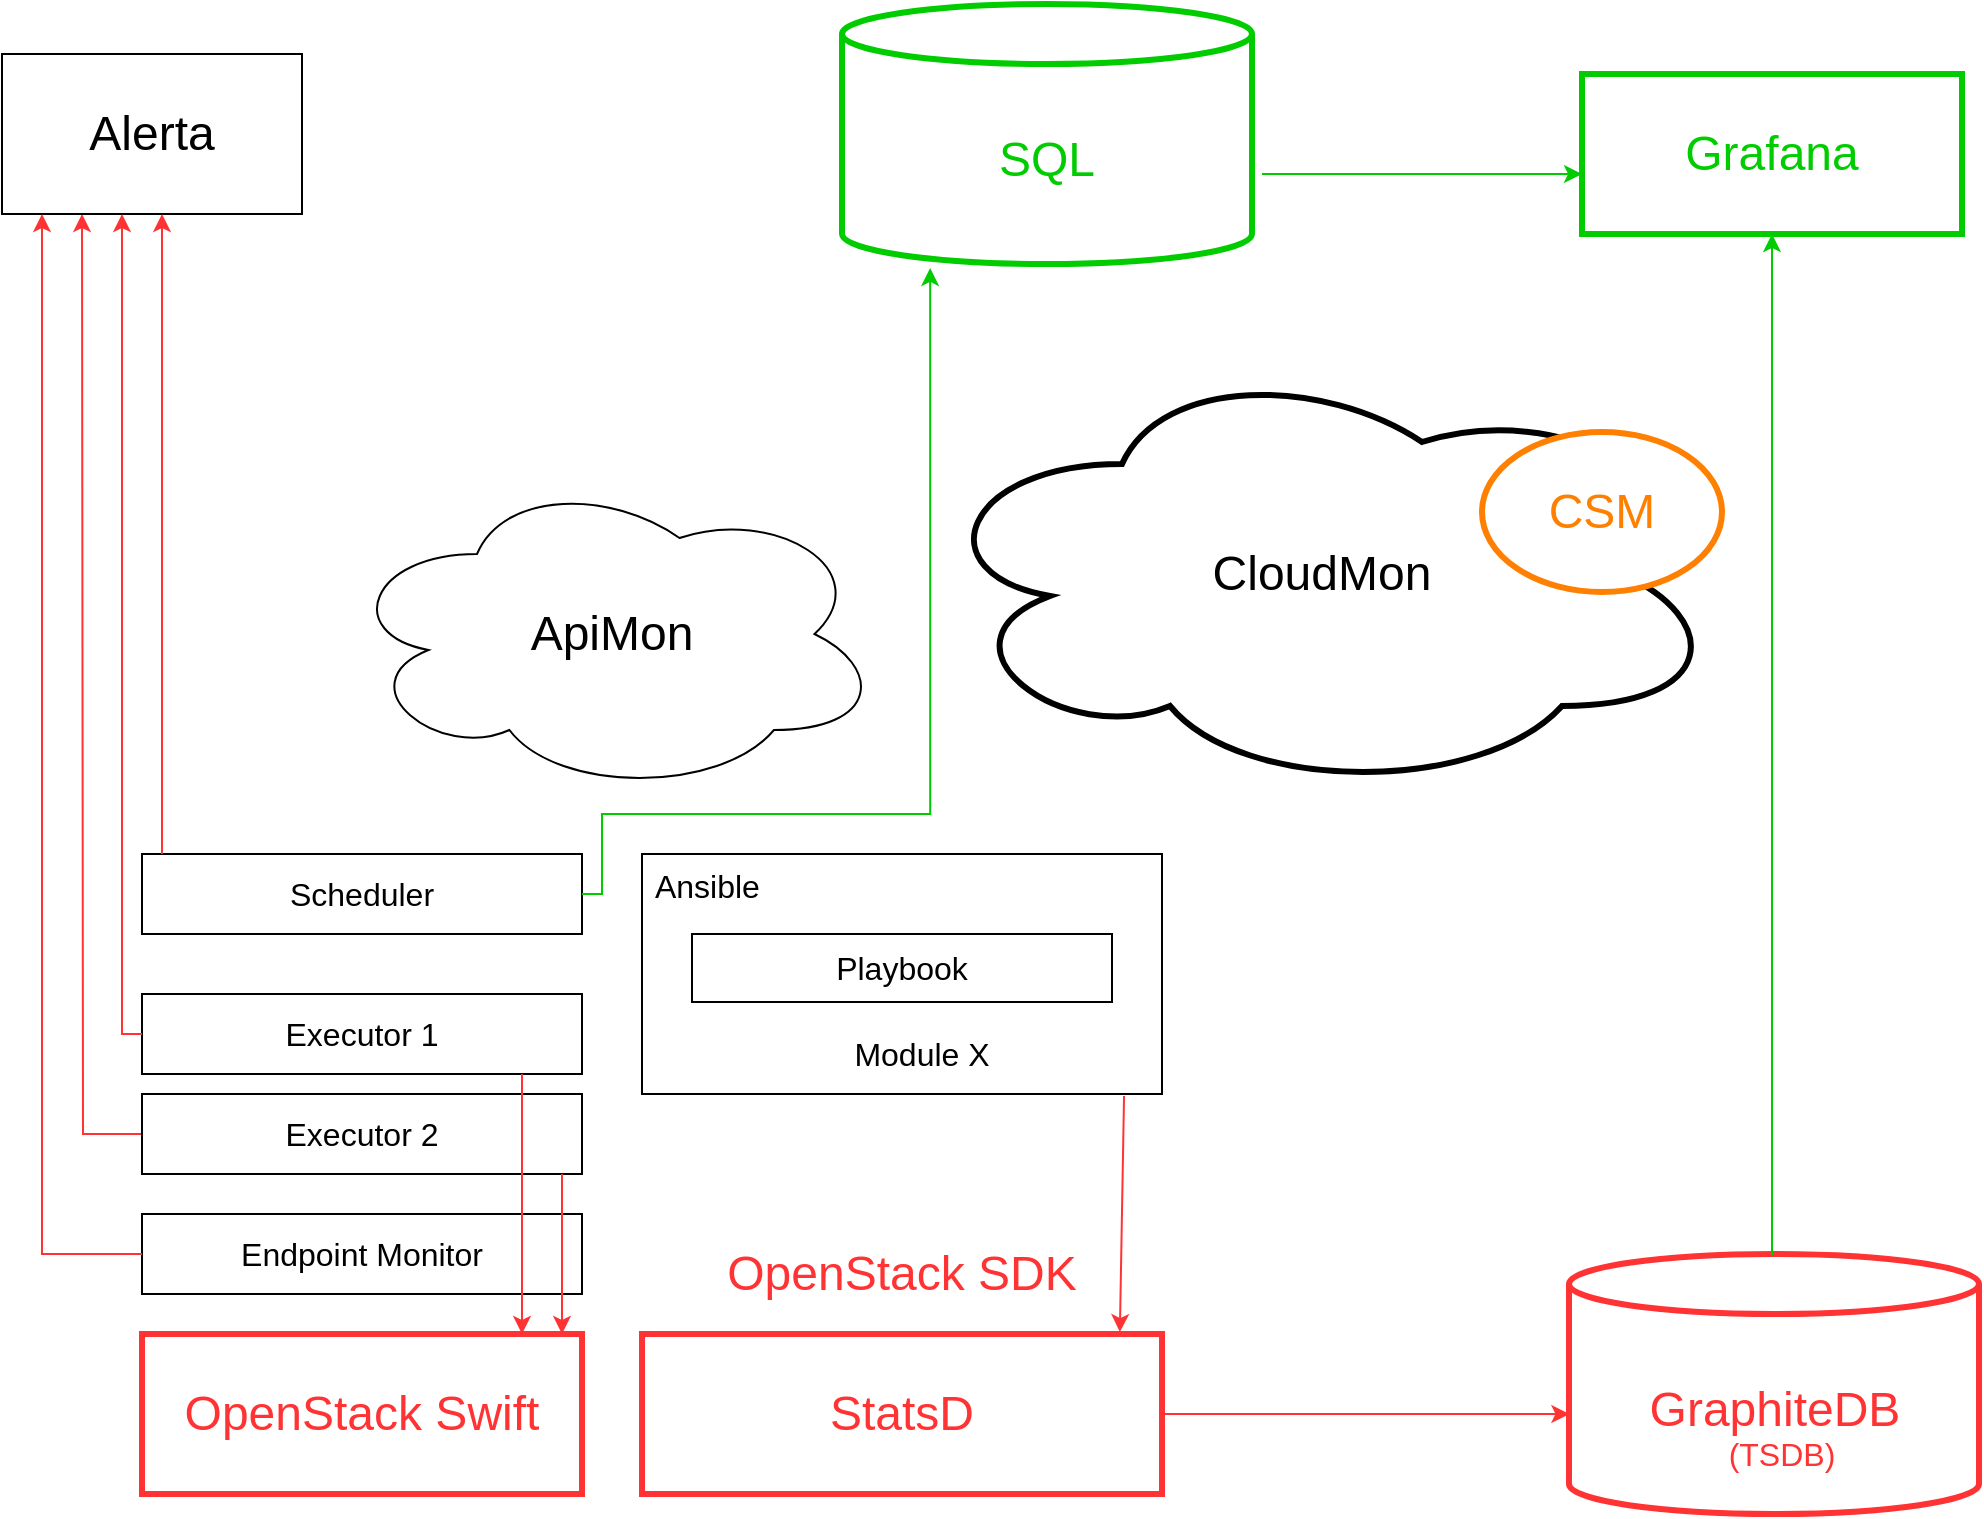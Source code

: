 <mxfile version="20.3.1" type="device"><diagram id="xYN5MKw-poN-4Cw6dRL-" name="Page-1"><mxGraphModel dx="1325" dy="986" grid="1" gridSize="10" guides="1" tooltips="1" connect="1" arrows="1" fold="1" page="1" pageScale="1" pageWidth="1169" pageHeight="827" math="0" shadow="0"><root><mxCell id="0"/><mxCell id="1" parent="0"/><mxCell id="W-yXt03a_r_MKzFxkxB4-1" value="&lt;font style=&quot;font-size: 16px;&quot;&gt;Scheduler&lt;/font&gt;" style="rounded=0;whiteSpace=wrap;html=1;" vertex="1" parent="1"><mxGeometry x="150" y="461" width="220" height="40" as="geometry"/></mxCell><mxCell id="W-yXt03a_r_MKzFxkxB4-2" value="&lt;font style=&quot;font-size: 16px;&quot;&gt;Executor 1&lt;/font&gt;" style="rounded=0;whiteSpace=wrap;html=1;" vertex="1" parent="1"><mxGeometry x="150" y="531" width="220" height="40" as="geometry"/></mxCell><mxCell id="W-yXt03a_r_MKzFxkxB4-42" style="edgeStyle=orthogonalEdgeStyle;rounded=0;orthogonalLoop=1;jettySize=auto;html=1;strokeColor=#FF3333;fontSize=24;fontColor=#000000;" edge="1" parent="1" source="W-yXt03a_r_MKzFxkxB4-3"><mxGeometry relative="1" as="geometry"><mxPoint x="120" y="141" as="targetPoint"/></mxGeometry></mxCell><mxCell id="W-yXt03a_r_MKzFxkxB4-3" value="&lt;font style=&quot;font-size: 16px;&quot;&gt;Executor 2&lt;br&gt;&lt;/font&gt;" style="rounded=0;whiteSpace=wrap;html=1;" vertex="1" parent="1"><mxGeometry x="150" y="581" width="220" height="40" as="geometry"/></mxCell><mxCell id="W-yXt03a_r_MKzFxkxB4-10" value="&lt;font style=&quot;font-size: 16px;&quot;&gt;Endpoint Monitor&lt;/font&gt;" style="rounded=0;whiteSpace=wrap;html=1;" vertex="1" parent="1"><mxGeometry x="150" y="641" width="220" height="40" as="geometry"/></mxCell><mxCell id="W-yXt03a_r_MKzFxkxB4-11" value="&lt;font style=&quot;font-size: 24px;&quot;&gt;Alerta&lt;/font&gt;" style="rounded=0;whiteSpace=wrap;html=1;fontSize=16;" vertex="1" parent="1"><mxGeometry x="80" y="61" width="150" height="80" as="geometry"/></mxCell><mxCell id="W-yXt03a_r_MKzFxkxB4-12" value="&lt;div style=&quot;&quot; align=&quot;left&quot;&gt;&amp;nbsp;&lt;font style=&quot;font-size: 16px;&quot;&gt;Ansible&lt;/font&gt;&lt;/div&gt;" style="rounded=0;whiteSpace=wrap;html=1;fontSize=16;align=left;verticalAlign=top;" vertex="1" parent="1"><mxGeometry x="400" y="461" width="260" height="120" as="geometry"/></mxCell><mxCell id="W-yXt03a_r_MKzFxkxB4-13" value="&lt;div&gt;&lt;font color=&quot;#FF3333&quot;&gt;OpenStack Swift&lt;/font&gt;&lt;/div&gt;" style="rounded=0;whiteSpace=wrap;html=1;fontSize=24;fillColor=none;strokeColor=#FF3333;strokeWidth=3;" vertex="1" parent="1"><mxGeometry x="150" y="701" width="220" height="80" as="geometry"/></mxCell><mxCell id="W-yXt03a_r_MKzFxkxB4-14" value="&lt;div&gt;Playbook&lt;/div&gt;" style="rounded=0;whiteSpace=wrap;html=1;strokeColor=#000000;strokeWidth=1;fontSize=16;fontColor=#000000;fillColor=none;" vertex="1" parent="1"><mxGeometry x="425" y="501" width="210" height="34" as="geometry"/></mxCell><mxCell id="W-yXt03a_r_MKzFxkxB4-15" value="Module X" style="rounded=0;whiteSpace=wrap;html=1;strokeColor=none;strokeWidth=1;fontSize=16;fontColor=#000000;fillColor=none;" vertex="1" parent="1"><mxGeometry x="445" y="541" width="190" height="40" as="geometry"/></mxCell><mxCell id="W-yXt03a_r_MKzFxkxB4-16" value="&lt;font style=&quot;font-size: 24px;&quot;&gt;ApiMon&lt;/font&gt;" style="ellipse;shape=cloud;whiteSpace=wrap;html=1;strokeColor=#000000;strokeWidth=1;fontSize=16;fontColor=#000000;fillColor=none;" vertex="1" parent="1"><mxGeometry x="250" y="271" width="270" height="160" as="geometry"/></mxCell><mxCell id="W-yXt03a_r_MKzFxkxB4-17" value="SQL" style="shape=cylinder3;whiteSpace=wrap;html=1;boundedLbl=1;backgroundOutline=1;size=15;strokeColor=#00CC00;strokeWidth=3;fontSize=24;fontColor=#00CC00;fillColor=none;" vertex="1" parent="1"><mxGeometry x="500" y="36" width="205" height="130" as="geometry"/></mxCell><mxCell id="W-yXt03a_r_MKzFxkxB4-19" value="&lt;div&gt;StatsD&lt;/div&gt;" style="rounded=0;whiteSpace=wrap;html=1;strokeColor=#FF3333;strokeWidth=3;fontSize=24;fontColor=#FF3333;fillColor=none;" vertex="1" parent="1"><mxGeometry x="400" y="701" width="260" height="80" as="geometry"/></mxCell><mxCell id="W-yXt03a_r_MKzFxkxB4-20" value="&lt;div&gt;Grafana&lt;/div&gt;" style="rounded=0;whiteSpace=wrap;html=1;strokeColor=#00CC00;strokeWidth=3;fontSize=24;fontColor=#00CC00;fillColor=none;" vertex="1" parent="1"><mxGeometry x="870" y="71" width="190" height="80" as="geometry"/></mxCell><mxCell id="W-yXt03a_r_MKzFxkxB4-21" value="&lt;font color=&quot;#FF3333&quot;&gt;GraphiteDB&lt;br&gt;&lt;/font&gt;" style="shape=cylinder3;whiteSpace=wrap;html=1;boundedLbl=1;backgroundOutline=1;size=15;strokeColor=#FF3333;strokeWidth=3;fontSize=24;fontColor=#000000;fillColor=none;" vertex="1" parent="1"><mxGeometry x="863.5" y="661" width="205" height="130" as="geometry"/></mxCell><mxCell id="W-yXt03a_r_MKzFxkxB4-22" value="&lt;font style=&quot;font-size: 16px;&quot;&gt;(TSDB)&lt;/font&gt;" style="rounded=0;whiteSpace=wrap;html=1;strokeColor=none;strokeWidth=1;fontSize=19;fontColor=#FF3333;fillColor=none;" vertex="1" parent="1"><mxGeometry x="910" y="731" width="120" height="60" as="geometry"/></mxCell><mxCell id="W-yXt03a_r_MKzFxkxB4-24" value="&lt;font style=&quot;font-size: 24px;&quot;&gt;OpenStack SDK&lt;/font&gt;" style="rounded=0;whiteSpace=wrap;html=1;strokeColor=none;strokeWidth=3;fontSize=16;fontColor=#FF3333;fillColor=none;" vertex="1" parent="1"><mxGeometry x="425" y="641" width="210" height="60" as="geometry"/></mxCell><mxCell id="W-yXt03a_r_MKzFxkxB4-25" value="CloudMon" style="ellipse;shape=cloud;whiteSpace=wrap;html=1;strokeColor=#000000;strokeWidth=3;fontSize=24;fontColor=#000000;fillColor=none;" vertex="1" parent="1"><mxGeometry x="540" y="211" width="400" height="220" as="geometry"/></mxCell><mxCell id="W-yXt03a_r_MKzFxkxB4-33" value="" style="edgeStyle=segmentEdgeStyle;endArrow=classic;html=1;rounded=0;strokeColor=#FF3333;fontSize=24;fontColor=#000000;" edge="1" parent="1" source="W-yXt03a_r_MKzFxkxB4-2"><mxGeometry width="50" height="50" relative="1" as="geometry"><mxPoint x="340" y="581" as="sourcePoint"/><mxPoint x="340" y="701" as="targetPoint"/></mxGeometry></mxCell><mxCell id="W-yXt03a_r_MKzFxkxB4-35" value="" style="edgeStyle=segmentEdgeStyle;endArrow=classic;html=1;rounded=0;strokeColor=#FF3333;fontSize=24;fontColor=#000000;" edge="1" parent="1"><mxGeometry width="50" height="50" relative="1" as="geometry"><mxPoint x="360" y="621" as="sourcePoint"/><mxPoint x="360" y="701" as="targetPoint"/></mxGeometry></mxCell><mxCell id="W-yXt03a_r_MKzFxkxB4-36" value="" style="endArrow=classic;html=1;rounded=0;strokeColor=#FF3333;fontSize=24;fontColor=#000000;entryX=0.919;entryY=-0.012;entryDx=0;entryDy=0;entryPerimeter=0;exitX=0.927;exitY=1.008;exitDx=0;exitDy=0;exitPerimeter=0;" edge="1" parent="1" source="W-yXt03a_r_MKzFxkxB4-12" target="W-yXt03a_r_MKzFxkxB4-19"><mxGeometry width="50" height="50" relative="1" as="geometry"><mxPoint x="650" y="621" as="sourcePoint"/><mxPoint x="700" y="571" as="targetPoint"/></mxGeometry></mxCell><mxCell id="W-yXt03a_r_MKzFxkxB4-38" value="" style="edgeStyle=segmentEdgeStyle;endArrow=classic;html=1;rounded=0;strokeColor=#FF3333;fontSize=24;fontColor=#000000;" edge="1" parent="1" source="W-yXt03a_r_MKzFxkxB4-1"><mxGeometry width="50" height="50" relative="1" as="geometry"><mxPoint x="180" y="451" as="sourcePoint"/><mxPoint x="160" y="141" as="targetPoint"/></mxGeometry></mxCell><mxCell id="W-yXt03a_r_MKzFxkxB4-40" value="" style="edgeStyle=segmentEdgeStyle;endArrow=classic;html=1;rounded=0;strokeColor=#FF3333;fontSize=24;fontColor=#000000;exitX=0;exitY=0.5;exitDx=0;exitDy=0;" edge="1" parent="1" source="W-yXt03a_r_MKzFxkxB4-2"><mxGeometry width="50" height="50" relative="1" as="geometry"><mxPoint x="80" y="461" as="sourcePoint"/><mxPoint x="140" y="141" as="targetPoint"/></mxGeometry></mxCell><mxCell id="W-yXt03a_r_MKzFxkxB4-43" value="" style="edgeStyle=segmentEdgeStyle;endArrow=classic;html=1;rounded=0;strokeColor=#FF3333;fontSize=24;fontColor=#000000;exitX=0;exitY=0.5;exitDx=0;exitDy=0;" edge="1" parent="1" source="W-yXt03a_r_MKzFxkxB4-10"><mxGeometry width="50" height="50" relative="1" as="geometry"><mxPoint x="400" y="411" as="sourcePoint"/><mxPoint x="100" y="141" as="targetPoint"/></mxGeometry></mxCell><mxCell id="W-yXt03a_r_MKzFxkxB4-44" value="" style="edgeStyle=segmentEdgeStyle;endArrow=classic;html=1;rounded=0;strokeColor=#FF3333;fontSize=24;fontColor=#000000;entryX=0.001;entryY=0.617;entryDx=0;entryDy=0;entryPerimeter=0;" edge="1" parent="1" target="W-yXt03a_r_MKzFxkxB4-21"><mxGeometry width="50" height="50" relative="1" as="geometry"><mxPoint x="660" y="741" as="sourcePoint"/><mxPoint x="710" y="691" as="targetPoint"/></mxGeometry></mxCell><mxCell id="W-yXt03a_r_MKzFxkxB4-46" value="" style="edgeStyle=segmentEdgeStyle;endArrow=classic;html=1;rounded=0;strokeColor=#00CC00;fontSize=24;fontColor=#00CC00;" edge="1" parent="1" target="W-yXt03a_r_MKzFxkxB4-20"><mxGeometry width="50" height="50" relative="1" as="geometry"><mxPoint x="710" y="121" as="sourcePoint"/><mxPoint x="860" y="121" as="targetPoint"/></mxGeometry></mxCell><mxCell id="W-yXt03a_r_MKzFxkxB4-47" value="" style="edgeStyle=segmentEdgeStyle;endArrow=classic;html=1;rounded=0;strokeColor=#00CC00;fontSize=24;fontColor=#00CC00;exitX=0.5;exitY=0;exitDx=0;exitDy=0;exitPerimeter=0;entryX=0.5;entryY=1;entryDx=0;entryDy=0;" edge="1" parent="1" source="W-yXt03a_r_MKzFxkxB4-21" target="W-yXt03a_r_MKzFxkxB4-20"><mxGeometry width="50" height="50" relative="1" as="geometry"><mxPoint x="1120" y="411" as="sourcePoint"/><mxPoint x="1170" y="361" as="targetPoint"/></mxGeometry></mxCell><mxCell id="W-yXt03a_r_MKzFxkxB4-48" value="" style="edgeStyle=segmentEdgeStyle;endArrow=classic;html=1;rounded=0;strokeColor=#00CC00;fontSize=24;fontColor=#00CC00;entryX=0.215;entryY=1.015;entryDx=0;entryDy=0;entryPerimeter=0;" edge="1" parent="1" target="W-yXt03a_r_MKzFxkxB4-17"><mxGeometry width="50" height="50" relative="1" as="geometry"><mxPoint x="370" y="481" as="sourcePoint"/><mxPoint x="580" y="181" as="targetPoint"/><Array as="points"><mxPoint x="380" y="481"/><mxPoint x="380" y="441"/><mxPoint x="544" y="441"/></Array></mxGeometry></mxCell><mxCell id="W-yXt03a_r_MKzFxkxB4-49" value="&lt;font color=&quot;#FF8000&quot;&gt;CSM&lt;/font&gt;" style="ellipse;whiteSpace=wrap;html=1;strokeColor=#FF8000;strokeWidth=3;fontSize=24;fontColor=#00CC00;fillColor=default;" vertex="1" parent="1"><mxGeometry x="820" y="250" width="120" height="80" as="geometry"/></mxCell></root></mxGraphModel></diagram></mxfile>